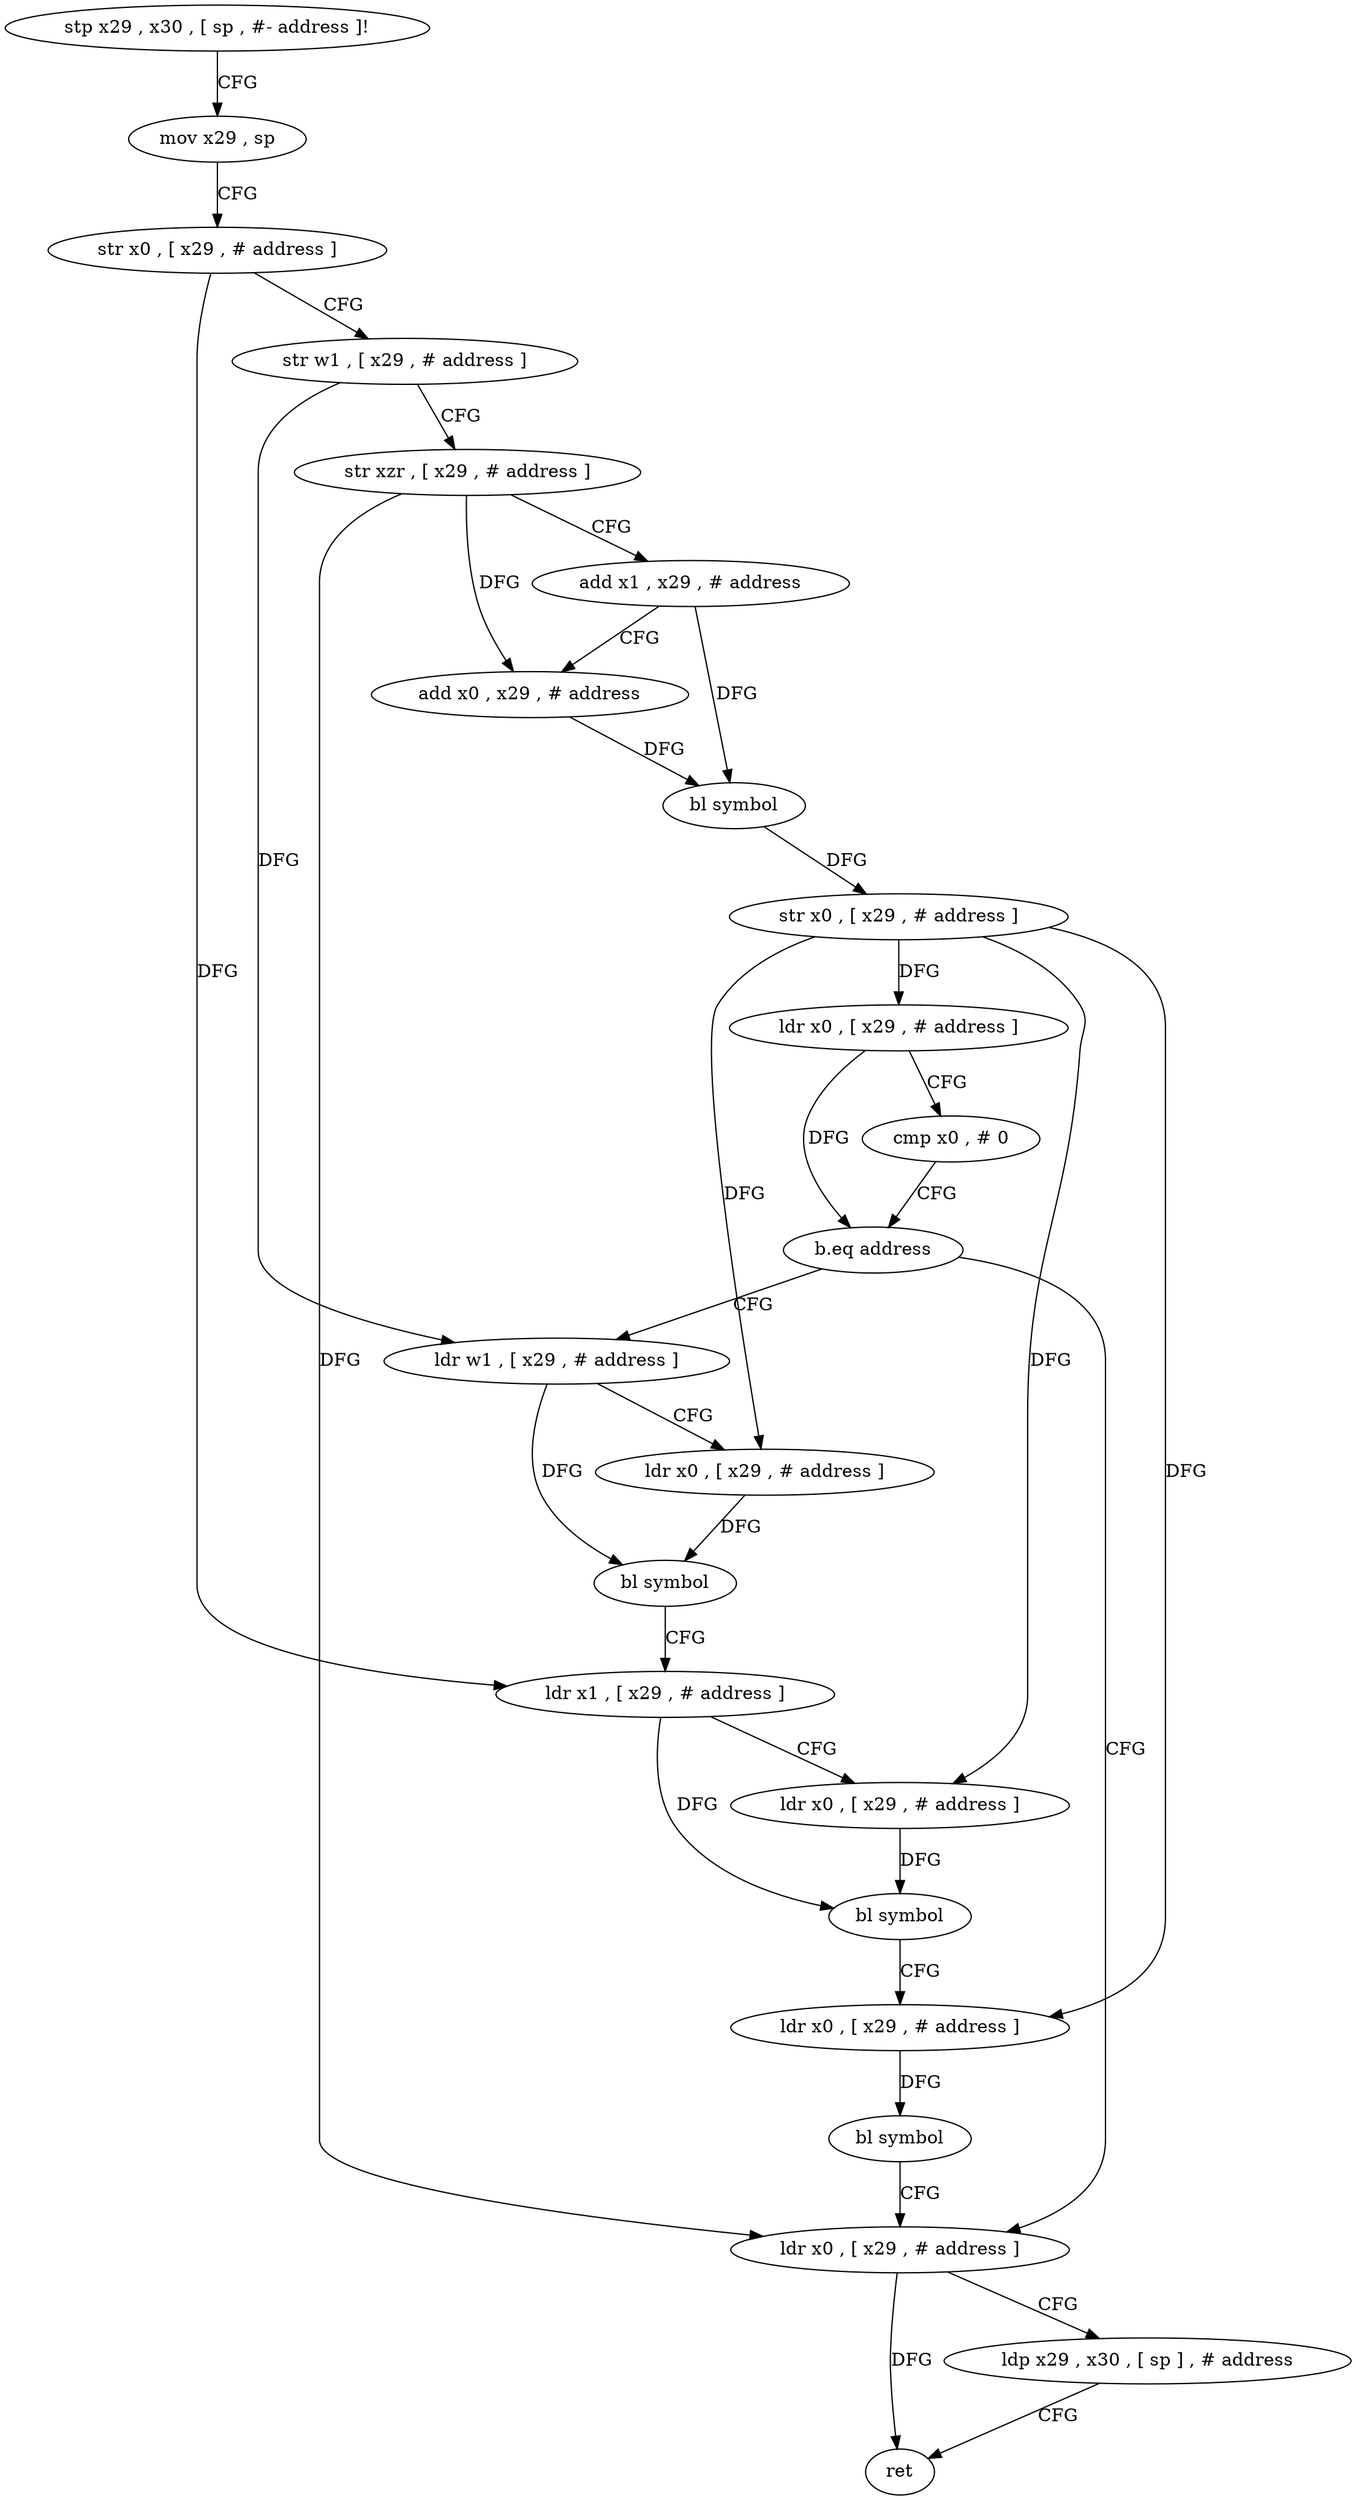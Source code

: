 digraph "func" {
"124836" [label = "stp x29 , x30 , [ sp , #- address ]!" ]
"124840" [label = "mov x29 , sp" ]
"124844" [label = "str x0 , [ x29 , # address ]" ]
"124848" [label = "str w1 , [ x29 , # address ]" ]
"124852" [label = "str xzr , [ x29 , # address ]" ]
"124856" [label = "add x1 , x29 , # address" ]
"124860" [label = "add x0 , x29 , # address" ]
"124864" [label = "bl symbol" ]
"124868" [label = "str x0 , [ x29 , # address ]" ]
"124872" [label = "ldr x0 , [ x29 , # address ]" ]
"124876" [label = "cmp x0 , # 0" ]
"124880" [label = "b.eq address" ]
"124916" [label = "ldr x0 , [ x29 , # address ]" ]
"124884" [label = "ldr w1 , [ x29 , # address ]" ]
"124920" [label = "ldp x29 , x30 , [ sp ] , # address" ]
"124924" [label = "ret" ]
"124888" [label = "ldr x0 , [ x29 , # address ]" ]
"124892" [label = "bl symbol" ]
"124896" [label = "ldr x1 , [ x29 , # address ]" ]
"124900" [label = "ldr x0 , [ x29 , # address ]" ]
"124904" [label = "bl symbol" ]
"124908" [label = "ldr x0 , [ x29 , # address ]" ]
"124912" [label = "bl symbol" ]
"124836" -> "124840" [ label = "CFG" ]
"124840" -> "124844" [ label = "CFG" ]
"124844" -> "124848" [ label = "CFG" ]
"124844" -> "124896" [ label = "DFG" ]
"124848" -> "124852" [ label = "CFG" ]
"124848" -> "124884" [ label = "DFG" ]
"124852" -> "124856" [ label = "CFG" ]
"124852" -> "124916" [ label = "DFG" ]
"124852" -> "124860" [ label = "DFG" ]
"124856" -> "124860" [ label = "CFG" ]
"124856" -> "124864" [ label = "DFG" ]
"124860" -> "124864" [ label = "DFG" ]
"124864" -> "124868" [ label = "DFG" ]
"124868" -> "124872" [ label = "DFG" ]
"124868" -> "124888" [ label = "DFG" ]
"124868" -> "124900" [ label = "DFG" ]
"124868" -> "124908" [ label = "DFG" ]
"124872" -> "124876" [ label = "CFG" ]
"124872" -> "124880" [ label = "DFG" ]
"124876" -> "124880" [ label = "CFG" ]
"124880" -> "124916" [ label = "CFG" ]
"124880" -> "124884" [ label = "CFG" ]
"124916" -> "124920" [ label = "CFG" ]
"124916" -> "124924" [ label = "DFG" ]
"124884" -> "124888" [ label = "CFG" ]
"124884" -> "124892" [ label = "DFG" ]
"124920" -> "124924" [ label = "CFG" ]
"124888" -> "124892" [ label = "DFG" ]
"124892" -> "124896" [ label = "CFG" ]
"124896" -> "124900" [ label = "CFG" ]
"124896" -> "124904" [ label = "DFG" ]
"124900" -> "124904" [ label = "DFG" ]
"124904" -> "124908" [ label = "CFG" ]
"124908" -> "124912" [ label = "DFG" ]
"124912" -> "124916" [ label = "CFG" ]
}

